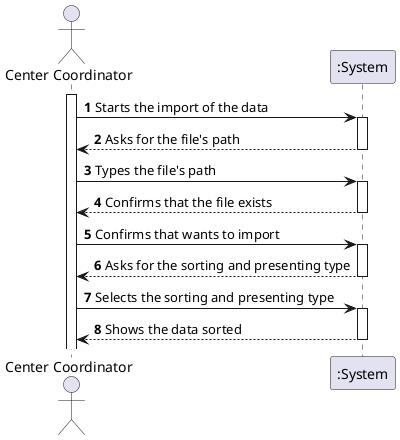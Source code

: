 @startuml
'https://plantuml.com/sequence-diagram

autonumber

actor "Center Coordinator" as CC
participant ":System" as S

activate CC
CC -> S : Starts the import of the data
activate S
S --> CC : Asks for the file's path
deactivate S
CC -> S : Types the file's path
activate S
S --> CC : Confirms that the file exists
deactivate S
CC -> S : Confirms that wants to import
activate S
S --> CC : Asks for the sorting and presenting type
deactivate S
CC -> S : Selects the sorting and presenting type
activate S
S --> CC : Shows the data sorted
deactivate S



@enduml